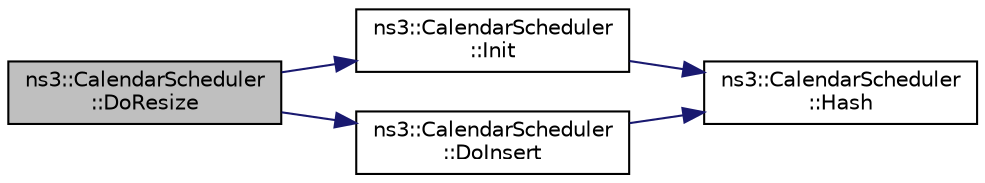digraph "ns3::CalendarScheduler::DoResize"
{
  edge [fontname="Helvetica",fontsize="10",labelfontname="Helvetica",labelfontsize="10"];
  node [fontname="Helvetica",fontsize="10",shape=record];
  rankdir="LR";
  Node1 [label="ns3::CalendarScheduler\l::DoResize",height=0.2,width=0.4,color="black", fillcolor="grey75", style="filled", fontcolor="black"];
  Node1 -> Node2 [color="midnightblue",fontsize="10",style="solid"];
  Node2 [label="ns3::CalendarScheduler\l::Init",height=0.2,width=0.4,color="black", fillcolor="white", style="filled",URL="$db/dfc/classns3_1_1CalendarScheduler.html#a3bf6cdaed8ea65882707fe6eba13eedf"];
  Node2 -> Node3 [color="midnightblue",fontsize="10",style="solid"];
  Node3 [label="ns3::CalendarScheduler\l::Hash",height=0.2,width=0.4,color="black", fillcolor="white", style="filled",URL="$db/dfc/classns3_1_1CalendarScheduler.html#ad60541150596324cac253040af4f8880"];
  Node1 -> Node4 [color="midnightblue",fontsize="10",style="solid"];
  Node4 [label="ns3::CalendarScheduler\l::DoInsert",height=0.2,width=0.4,color="black", fillcolor="white", style="filled",URL="$db/dfc/classns3_1_1CalendarScheduler.html#a89cf4c06b7763187a0155320013cf1d1"];
  Node4 -> Node3 [color="midnightblue",fontsize="10",style="solid"];
}
